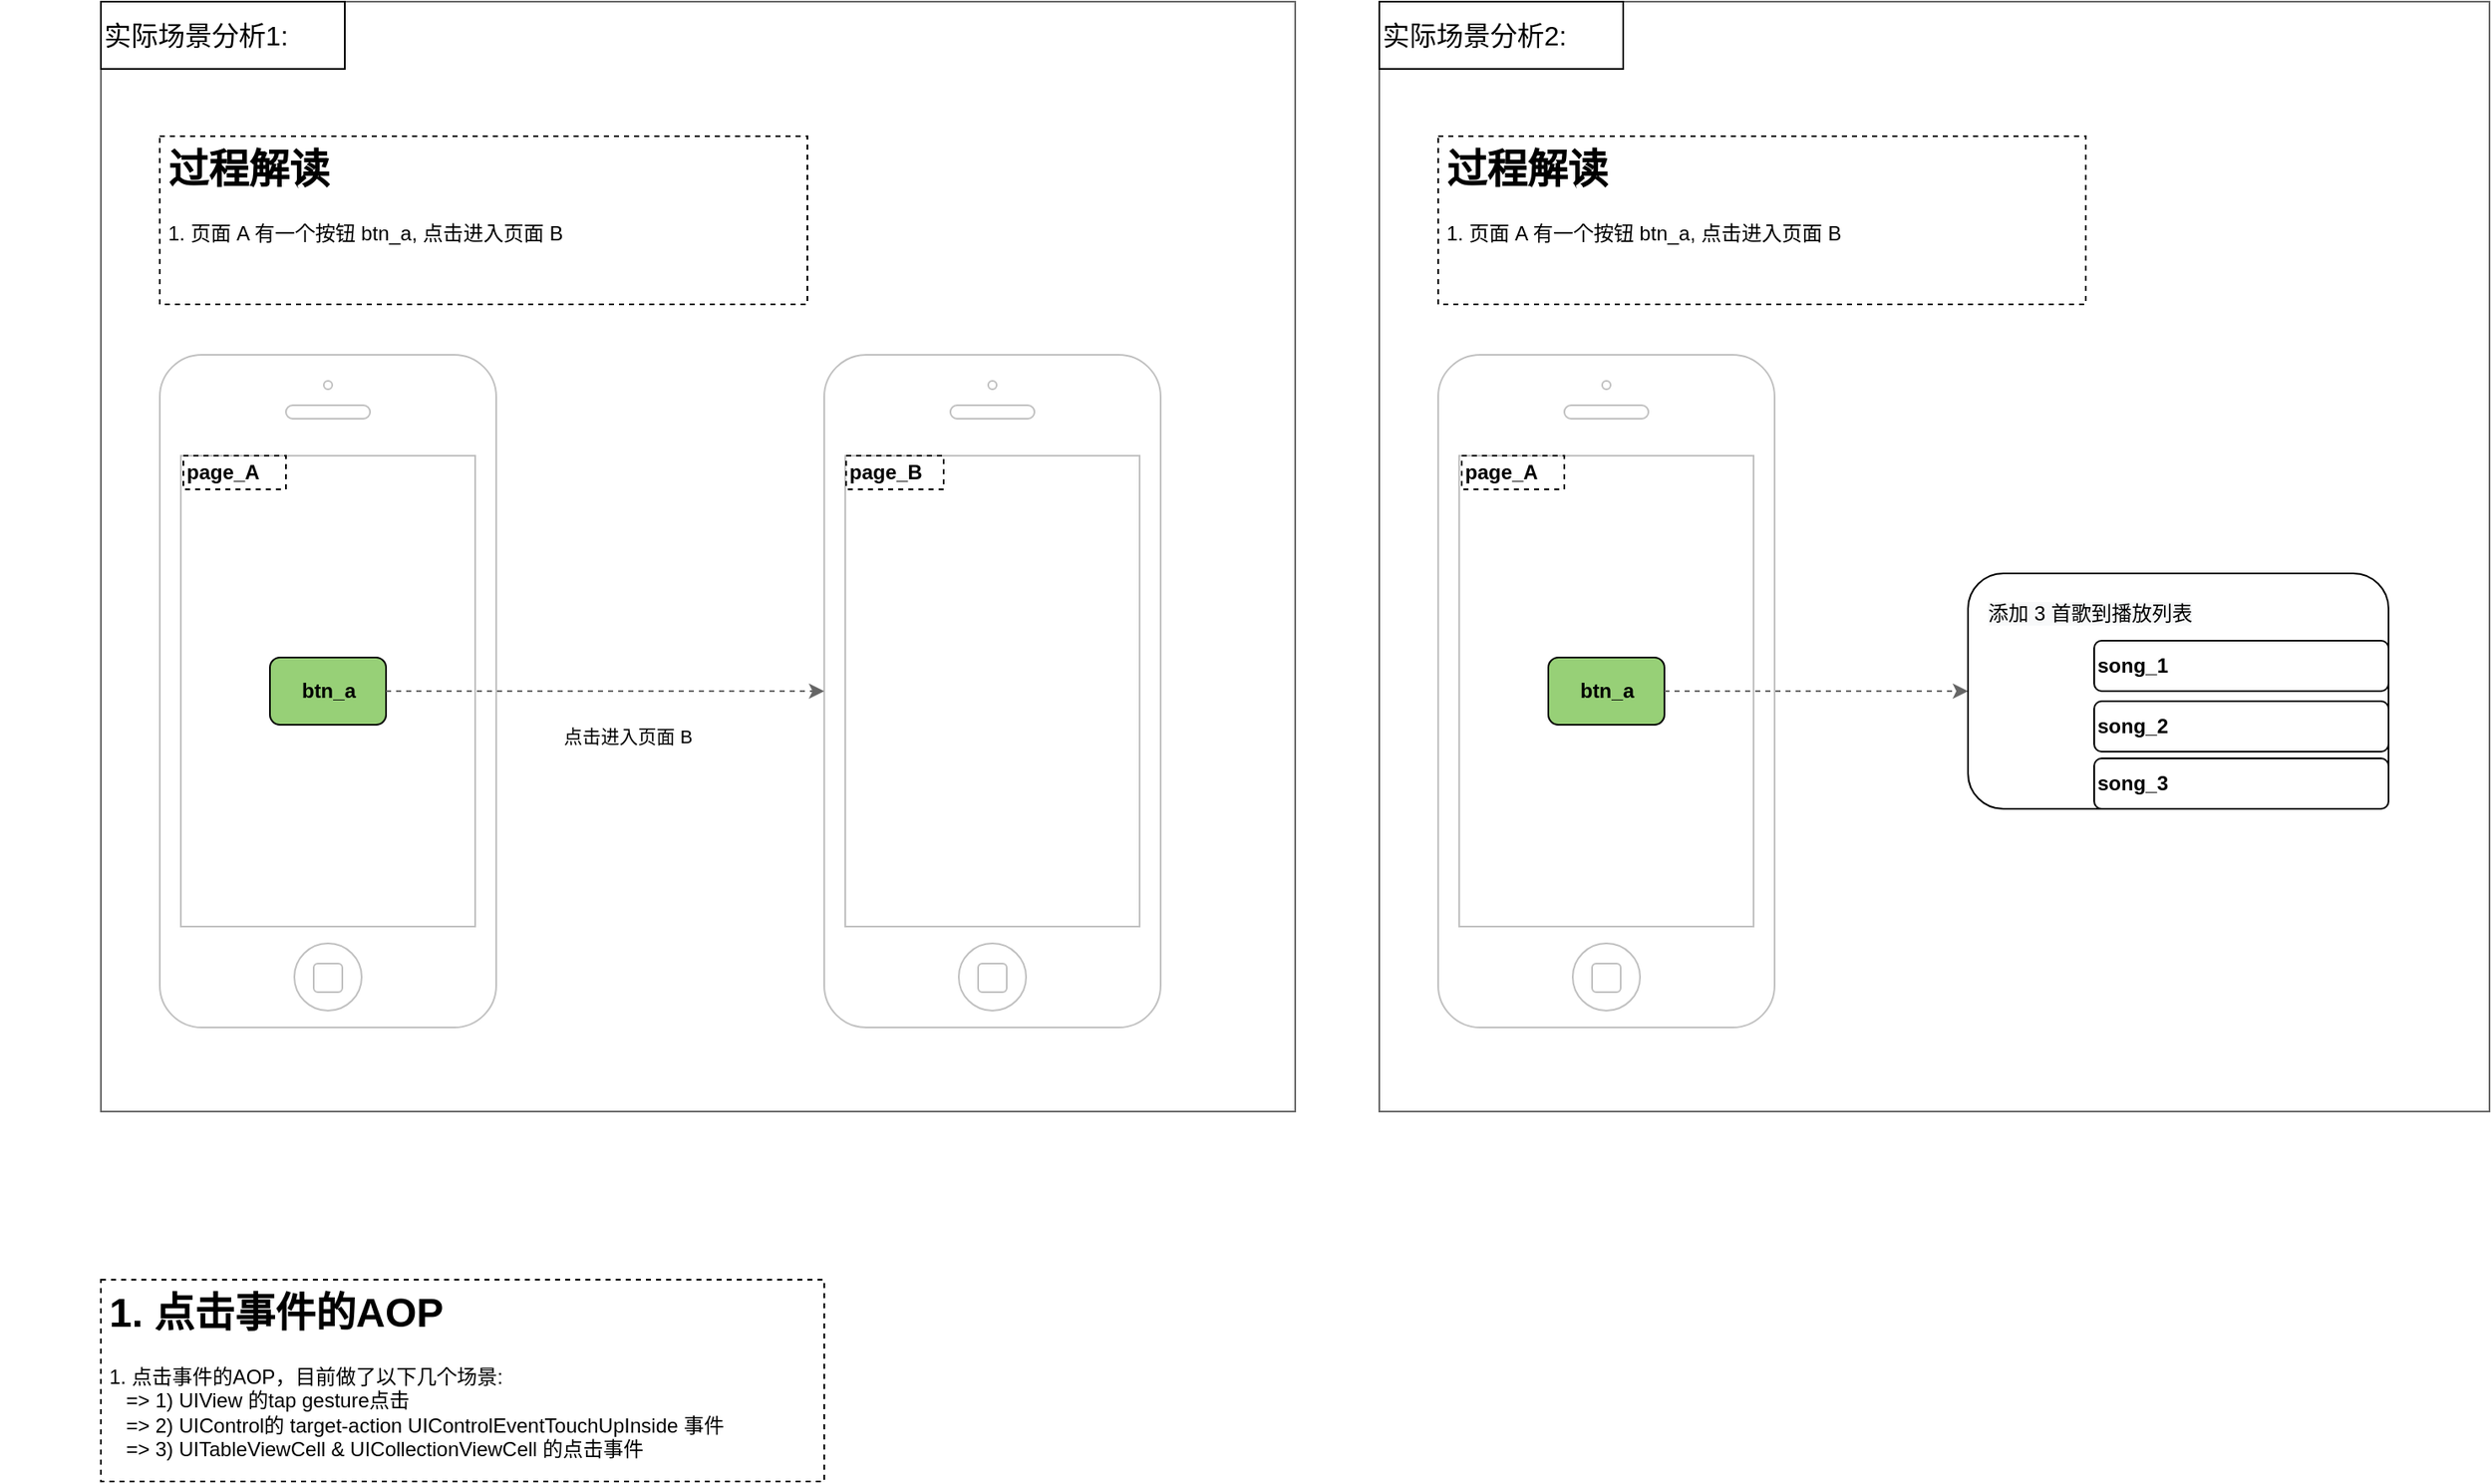 <mxfile version="14.7.0" type="github">
  <diagram id="_ZPEgi9wng2458FTJGSn" name="Page-1">
    <mxGraphModel dx="2025" dy="2298" grid="1" gridSize="10" guides="1" tooltips="1" connect="1" arrows="1" fold="1" page="1" pageScale="1" pageWidth="827" pageHeight="1169" math="0" shadow="0">
      <root>
        <mxCell id="0" />
        <mxCell id="1" parent="0" />
        <mxCell id="CS7jje6rmYeDG2XOKvHa-1" value="" style="rounded=0;whiteSpace=wrap;html=1;strokeColor=#666666;fontColor=#666666;" vertex="1" parent="1">
          <mxGeometry x="40" y="-1100" width="710" height="660" as="geometry" />
        </mxCell>
        <mxCell id="CS7jje6rmYeDG2XOKvHa-2" value="" style="html=1;verticalLabelPosition=bottom;labelBackgroundColor=#ffffff;verticalAlign=top;shadow=0;dashed=0;strokeWidth=1;shape=mxgraph.ios7.misc.iphone;strokeColor=#c0c0c0;fontColor=#000000;fillColor=#ffffff;align=left;" vertex="1" parent="1">
          <mxGeometry x="75" y="-890" width="200" height="400" as="geometry" />
        </mxCell>
        <mxCell id="CS7jje6rmYeDG2XOKvHa-3" value="page_A" style="text;html=1;fillColor=none;align=left;verticalAlign=middle;whiteSpace=wrap;rounded=0;fontColor=#000000;strokeColor=#000000;dashed=1;fontStyle=1" vertex="1" parent="1">
          <mxGeometry x="89" y="-830" width="61" height="20" as="geometry" />
        </mxCell>
        <mxCell id="CS7jje6rmYeDG2XOKvHa-6" value="btn_a" style="rounded=1;whiteSpace=wrap;html=1;fontColor=#000000;strokeColor=#000000;align=center;fontStyle=1;fillColor=#97D077;" vertex="1" parent="1">
          <mxGeometry x="140.5" y="-710" width="69" height="40" as="geometry" />
        </mxCell>
        <mxCell id="CS7jje6rmYeDG2XOKvHa-9" value="" style="html=1;verticalLabelPosition=bottom;labelBackgroundColor=#ffffff;verticalAlign=top;shadow=0;dashed=0;strokeWidth=1;shape=mxgraph.ios7.misc.iphone;strokeColor=#c0c0c0;fontColor=#000000;fillColor=#ffffff;align=left;" vertex="1" parent="1">
          <mxGeometry x="470" y="-890" width="200" height="400" as="geometry" />
        </mxCell>
        <mxCell id="CS7jje6rmYeDG2XOKvHa-10" style="edgeStyle=none;rounded=0;orthogonalLoop=1;jettySize=auto;html=1;dashed=1;fontColor=#000000;strokeColor=#666666;" edge="1" parent="1" source="CS7jje6rmYeDG2XOKvHa-6" target="CS7jje6rmYeDG2XOKvHa-9">
          <mxGeometry relative="1" as="geometry">
            <mxPoint x="586.75" y="-690" as="sourcePoint" />
          </mxGeometry>
        </mxCell>
        <mxCell id="CS7jje6rmYeDG2XOKvHa-12" value="page_B" style="text;html=1;fillColor=none;align=left;verticalAlign=middle;whiteSpace=wrap;rounded=0;fontColor=#000000;strokeColor=#000000;dashed=1;fontStyle=1" vertex="1" parent="1">
          <mxGeometry x="483" y="-830" width="58" height="20" as="geometry" />
        </mxCell>
        <mxCell id="CS7jje6rmYeDG2XOKvHa-13" value="点击进入页面 B" style="edgeLabel;html=1;align=center;verticalAlign=middle;resizable=0;points=[];fontColor=#000000;" vertex="1" connectable="0" parent="1">
          <mxGeometry x="-20" y="-650" as="geometry">
            <mxPoint x="373" y="-13" as="offset" />
          </mxGeometry>
        </mxCell>
        <mxCell id="CS7jje6rmYeDG2XOKvHa-14" value="&lt;span style=&quot;font-size: 16px&quot;&gt;实际场景分析1:&lt;/span&gt;" style="text;html=1;fillColor=none;align=left;verticalAlign=middle;whiteSpace=wrap;rounded=0;strokeColor=#000000;" vertex="1" parent="1">
          <mxGeometry x="40" y="-1100" width="145" height="40" as="geometry" />
        </mxCell>
        <mxCell id="CS7jje6rmYeDG2XOKvHa-15" value="&lt;h1&gt;过程解读&lt;/h1&gt;&lt;p&gt;1. 页面 A 有一个按钮 btn_a, 点击进入页面 B&lt;/p&gt;" style="text;html=1;fillColor=none;spacing=5;spacingTop=-20;whiteSpace=wrap;overflow=hidden;rounded=0;fontColor=#000000;align=left;strokeColor=#000000;dashed=1;" vertex="1" parent="1">
          <mxGeometry x="75" y="-1020" width="385" height="100" as="geometry" />
        </mxCell>
        <mxCell id="CS7jje6rmYeDG2XOKvHa-18" value="" style="rounded=0;whiteSpace=wrap;html=1;strokeColor=#666666;fontColor=#666666;" vertex="1" parent="1">
          <mxGeometry x="800" y="-1100" width="660" height="660" as="geometry" />
        </mxCell>
        <mxCell id="CS7jje6rmYeDG2XOKvHa-19" value="" style="html=1;verticalLabelPosition=bottom;labelBackgroundColor=#ffffff;verticalAlign=top;shadow=0;dashed=0;strokeWidth=1;shape=mxgraph.ios7.misc.iphone;strokeColor=#c0c0c0;fontColor=#000000;fillColor=#ffffff;align=left;" vertex="1" parent="1">
          <mxGeometry x="835" y="-890" width="200" height="400" as="geometry" />
        </mxCell>
        <mxCell id="CS7jje6rmYeDG2XOKvHa-20" value="page_A" style="text;html=1;fillColor=none;align=left;verticalAlign=middle;whiteSpace=wrap;rounded=0;fontColor=#000000;strokeColor=#000000;dashed=1;fontStyle=1" vertex="1" parent="1">
          <mxGeometry x="849" y="-830" width="61" height="20" as="geometry" />
        </mxCell>
        <mxCell id="CS7jje6rmYeDG2XOKvHa-21" value="btn_a" style="rounded=1;whiteSpace=wrap;html=1;fontColor=#000000;strokeColor=#000000;align=center;fontStyle=1;fillColor=#97D077;" vertex="1" parent="1">
          <mxGeometry x="900.5" y="-710" width="69" height="40" as="geometry" />
        </mxCell>
        <mxCell id="CS7jje6rmYeDG2XOKvHa-23" style="edgeStyle=none;rounded=0;orthogonalLoop=1;jettySize=auto;html=1;dashed=1;fontColor=#000000;strokeColor=#666666;" edge="1" parent="1" source="CS7jje6rmYeDG2XOKvHa-21" target="CS7jje6rmYeDG2XOKvHa-27">
          <mxGeometry relative="1" as="geometry">
            <mxPoint x="1346.75" y="-690" as="sourcePoint" />
            <mxPoint x="1140" y="-690" as="targetPoint" />
          </mxGeometry>
        </mxCell>
        <mxCell id="CS7jje6rmYeDG2XOKvHa-25" value="&lt;span style=&quot;font-size: 16px&quot;&gt;实际场景分析2:&lt;/span&gt;" style="text;html=1;fillColor=none;align=left;verticalAlign=middle;whiteSpace=wrap;rounded=0;strokeColor=#000000;" vertex="1" parent="1">
          <mxGeometry x="800" y="-1100" width="145" height="40" as="geometry" />
        </mxCell>
        <mxCell id="CS7jje6rmYeDG2XOKvHa-26" value="&lt;h1&gt;过程解读&lt;/h1&gt;&lt;p&gt;1. 页面 A 有一个按钮 btn_a, 点击进入页面 B&lt;/p&gt;" style="text;html=1;fillColor=none;spacing=5;spacingTop=-20;whiteSpace=wrap;overflow=hidden;rounded=0;fontColor=#000000;align=left;strokeColor=#000000;dashed=1;" vertex="1" parent="1">
          <mxGeometry x="835" y="-1020" width="385" height="100" as="geometry" />
        </mxCell>
        <mxCell id="CS7jje6rmYeDG2XOKvHa-27" value="" style="rounded=1;whiteSpace=wrap;html=1;" vertex="1" parent="1">
          <mxGeometry x="1150" y="-760" width="250" height="140" as="geometry" />
        </mxCell>
        <mxCell id="CS7jje6rmYeDG2XOKvHa-30" value="&lt;span style=&quot;color: rgb(0 , 0 , 0) ; font-family: &amp;#34;helvetica&amp;#34; ; font-size: 12px ; font-style: normal ; font-weight: 400 ; letter-spacing: normal ; text-align: center ; text-indent: 0px ; text-transform: none ; word-spacing: 0px ; background-color: rgb(248 , 249 , 250) ; display: inline ; float: none&quot;&gt;添加 3 首歌到播放列表&lt;/span&gt;" style="text;whiteSpace=wrap;html=1;" vertex="1" parent="1">
          <mxGeometry x="1160" y="-750" width="150" height="30" as="geometry" />
        </mxCell>
        <mxCell id="CS7jje6rmYeDG2XOKvHa-31" value="&lt;b&gt;song_1&lt;/b&gt;" style="rounded=1;whiteSpace=wrap;html=1;align=left;" vertex="1" parent="1">
          <mxGeometry x="1225" y="-720" width="175" height="30" as="geometry" />
        </mxCell>
        <mxCell id="CS7jje6rmYeDG2XOKvHa-32" value="&lt;b&gt;song_2&lt;/b&gt;" style="rounded=1;whiteSpace=wrap;html=1;align=left;" vertex="1" parent="1">
          <mxGeometry x="1225" y="-684" width="175" height="30" as="geometry" />
        </mxCell>
        <mxCell id="CS7jje6rmYeDG2XOKvHa-33" value="&lt;b&gt;song_3&lt;/b&gt;" style="rounded=1;whiteSpace=wrap;html=1;align=left;" vertex="1" parent="1">
          <mxGeometry x="1225" y="-650" width="175" height="30" as="geometry" />
        </mxCell>
        <mxCell id="CS7jje6rmYeDG2XOKvHa-34" value="&lt;h1&gt;1. 点击事件的AOP&lt;/h1&gt;&lt;p&gt;1. 点击事件的AOP，目前做了以下几个场景:&lt;br&gt;&lt;span&gt;&amp;nbsp; &amp;nbsp;=&amp;gt; 1) UIView 的tap gesture点击&lt;br&gt;&amp;nbsp; &amp;nbsp;=&amp;gt; 2) UIControl的 target-action UIControlEventTouchUpInside 事件&lt;br&gt;&amp;nbsp; &amp;nbsp;=&amp;gt; 3) UITableViewCell &amp;amp; UICollectionViewCell 的点击事件&lt;br&gt;&lt;/span&gt;&lt;/p&gt;" style="text;html=1;fillColor=none;spacing=5;spacingTop=-20;whiteSpace=wrap;overflow=hidden;rounded=0;strokeColor=#000000;dashed=1;" vertex="1" parent="1">
          <mxGeometry x="40" y="-340" width="430" height="120" as="geometry" />
        </mxCell>
      </root>
    </mxGraphModel>
  </diagram>
</mxfile>
